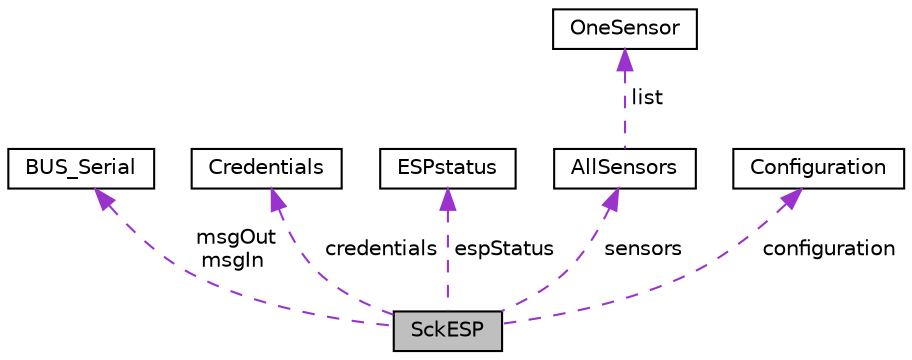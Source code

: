 digraph "SckESP"
{
  edge [fontname="Helvetica",fontsize="10",labelfontname="Helvetica",labelfontsize="10"];
  node [fontname="Helvetica",fontsize="10",shape=record];
  Node1 [label="SckESP",height=0.2,width=0.4,color="black", fillcolor="grey75", style="filled", fontcolor="black"];
  Node2 -> Node1 [dir="back",color="darkorchid3",fontsize="10",style="dashed",label=" msgOut\nmsgIn" ,fontname="Helvetica"];
  Node2 [label="BUS_Serial",height=0.2,width=0.4,color="black", fillcolor="white", style="filled",URL="$struct_b_u_s___serial.html"];
  Node3 -> Node1 [dir="back",color="darkorchid3",fontsize="10",style="dashed",label=" credentials" ,fontname="Helvetica"];
  Node3 [label="Credentials",height=0.2,width=0.4,color="black", fillcolor="white", style="filled",URL="$struct_credentials.html"];
  Node4 -> Node1 [dir="back",color="darkorchid3",fontsize="10",style="dashed",label=" espStatus" ,fontname="Helvetica"];
  Node4 [label="ESPstatus",height=0.2,width=0.4,color="black", fillcolor="white", style="filled",URL="$struct_e_s_pstatus.html"];
  Node5 -> Node1 [dir="back",color="darkorchid3",fontsize="10",style="dashed",label=" sensors" ,fontname="Helvetica"];
  Node5 [label="AllSensors",height=0.2,width=0.4,color="black", fillcolor="white", style="filled",URL="$class_all_sensors.html"];
  Node6 -> Node5 [dir="back",color="darkorchid3",fontsize="10",style="dashed",label=" list" ,fontname="Helvetica"];
  Node6 [label="OneSensor",height=0.2,width=0.4,color="black", fillcolor="white", style="filled",URL="$class_one_sensor.html"];
  Node7 -> Node1 [dir="back",color="darkorchid3",fontsize="10",style="dashed",label=" configuration" ,fontname="Helvetica"];
  Node7 [label="Configuration",height=0.2,width=0.4,color="black", fillcolor="white", style="filled",URL="$struct_configuration.html"];
}
